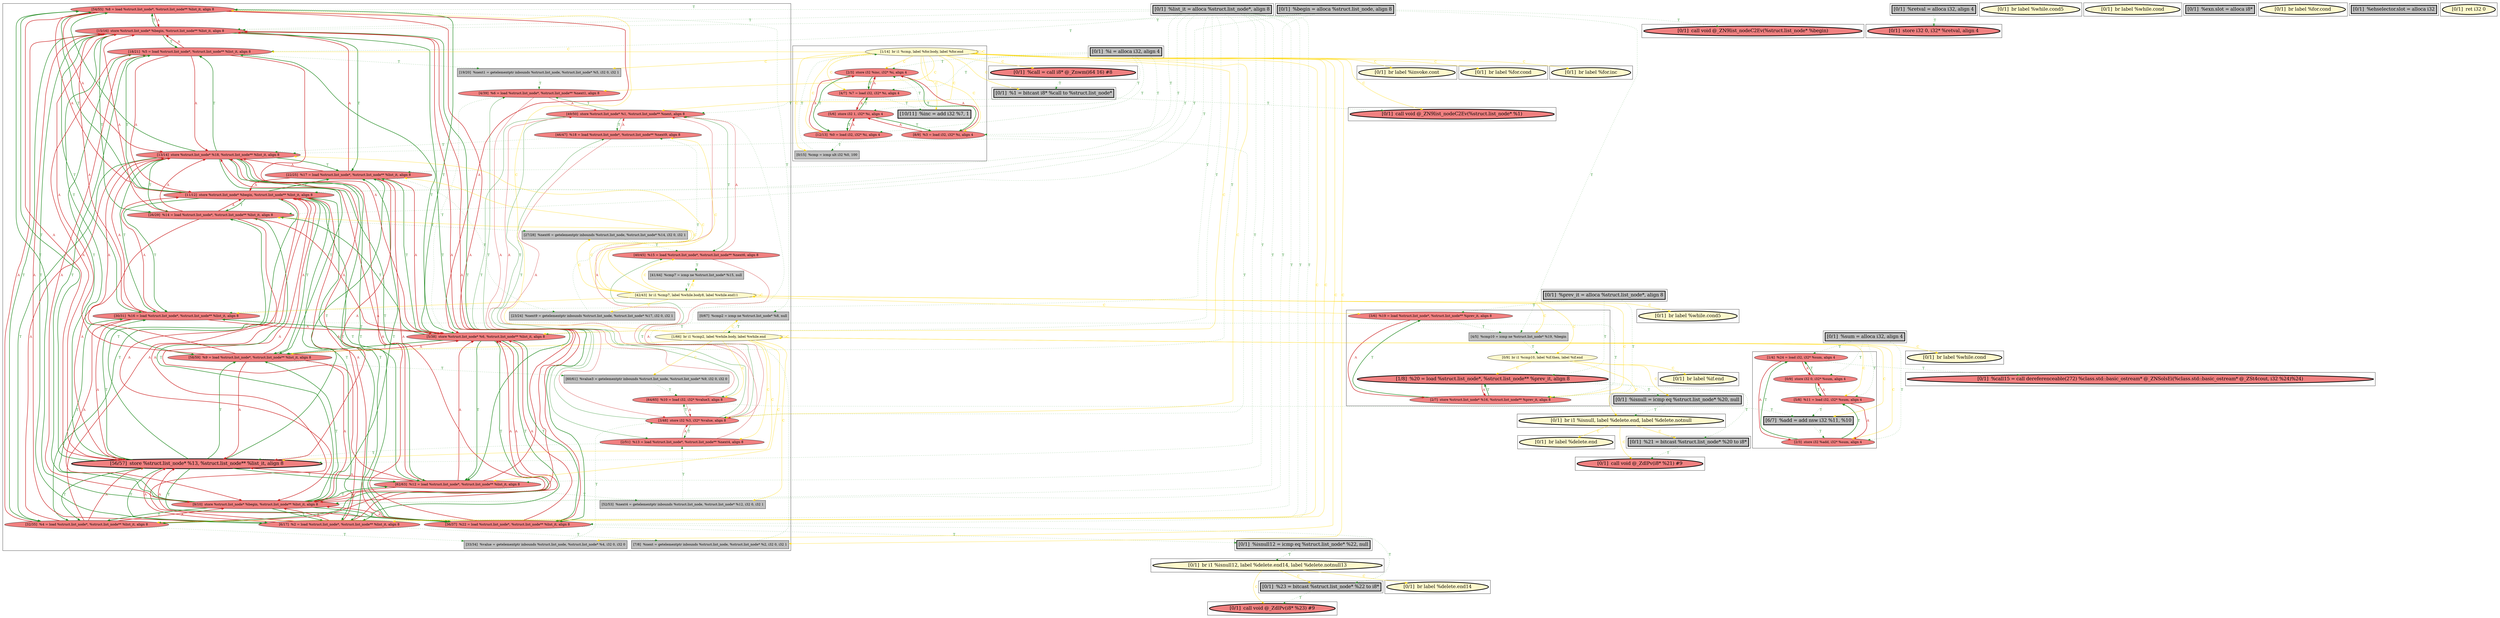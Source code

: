 
digraph G {



node372->node375 [style=solid,color=firebrick3,label="A",penwidth=2.0,fontcolor=firebrick3 ]
node375->node372 [style=solid,color=forestgreen,label="T",penwidth=2.0,fontcolor=forestgreen ]
node375->node370 [style=solid,color=forestgreen,label="T",penwidth=2.0,fontcolor=forestgreen ]
node370->node375 [style=solid,color=firebrick3,label="A",penwidth=2.0,fontcolor=firebrick3 ]
node353->node356 [style=solid,color=forestgreen,label="T",penwidth=2.0,fontcolor=forestgreen ]
node353->node362 [style=solid,color=forestgreen,label="T",penwidth=2.0,fontcolor=forestgreen ]
node362->node353 [style=solid,color=firebrick3,label="A",penwidth=2.0,fontcolor=firebrick3 ]
node366->node357 [style=solid,color=firebrick3,label="A",penwidth=2.0,fontcolor=firebrick3 ]
node381->node379 [style=solid,color=firebrick3,label="A",penwidth=2.0,fontcolor=firebrick3 ]
node358->node356 [style=solid,color=forestgreen,label="T",penwidth=2.0,fontcolor=forestgreen ]
node354->node356 [style=solid,color=forestgreen,label="T",penwidth=2.0,fontcolor=forestgreen ]
node374->node368 [style=solid,color=firebrick3,label="A",penwidth=1.0,fontcolor=firebrick3 ]
node373->node370 [style=solid,color=forestgreen,label="T",penwidth=2.0,fontcolor=forestgreen ]
node374->node367 [style=solid,color=firebrick3,label="A",penwidth=1.0,fontcolor=firebrick3 ]
node368->node360 [style=solid,color=forestgreen,label="T",penwidth=1.0,fontcolor=forestgreen ]
node328->node353 [style=dotted,color=forestgreen,label="T",penwidth=1.0,fontcolor=forestgreen ]
node367->node369 [style=solid,color=forestgreen,label="T",penwidth=1.0,fontcolor=forestgreen ]
node372->node354 [style=solid,color=firebrick3,label="A",penwidth=2.0,fontcolor=firebrick3 ]
node347->node358 [style=solid,color=firebrick3,label="A",penwidth=2.0,fontcolor=firebrick3 ]
node321->node325 [color=gold,label="C",fontcolor=gold ]
node368->node350 [style=solid,color=forestgreen,label="T",penwidth=1.0,fontcolor=forestgreen ]
node349->node375 [style=solid,color=firebrick3,label="A",penwidth=2.0,fontcolor=firebrick3 ]
node383->node382 [style=solid,color=firebrick3,label="A",penwidth=2.0,fontcolor=firebrick3 ]
node382->node383 [style=solid,color=forestgreen,label="T",penwidth=2.0,fontcolor=forestgreen ]
node354->node351 [style=solid,color=forestgreen,label="T",penwidth=2.0,fontcolor=forestgreen ]
node352->node357 [style=solid,color=firebrick3,label="A",penwidth=2.0,fontcolor=firebrick3 ]
node350->node368 [style=solid,color=firebrick3,label="A",penwidth=1.0,fontcolor=firebrick3 ]
node358->node351 [style=solid,color=forestgreen,label="T",penwidth=2.0,fontcolor=forestgreen ]
node351->node358 [style=solid,color=firebrick3,label="A",penwidth=2.0,fontcolor=firebrick3 ]
node358->node352 [style=solid,color=forestgreen,label="T",penwidth=2.0,fontcolor=forestgreen ]
node352->node358 [style=solid,color=firebrick3,label="A",penwidth=2.0,fontcolor=firebrick3 ]
node358->node362 [style=solid,color=forestgreen,label="T",penwidth=2.0,fontcolor=forestgreen ]
node368->node374 [style=solid,color=forestgreen,label="T",penwidth=1.0,fontcolor=forestgreen ]
node362->node358 [style=solid,color=firebrick3,label="A",penwidth=2.0,fontcolor=firebrick3 ]
node349->node354 [style=solid,color=firebrick3,label="A",penwidth=2.0,fontcolor=firebrick3 ]
node354->node366 [style=solid,color=forestgreen,label="T",penwidth=2.0,fontcolor=forestgreen ]
node321->node370 [color=gold,label="C",fontcolor=gold ]
node354->node362 [style=solid,color=forestgreen,label="T",penwidth=2.0,fontcolor=forestgreen ]
node362->node354 [style=solid,color=firebrick3,label="A",penwidth=2.0,fontcolor=firebrick3 ]
node390->node391 [style=dotted,color=forestgreen,label="T",penwidth=1.0,fontcolor=forestgreen ]
node362->node357 [style=solid,color=firebrick3,label="A",penwidth=2.0,fontcolor=firebrick3 ]
node313->node322 [style=dotted,color=forestgreen,label="T",penwidth=1.0,fontcolor=forestgreen ]
node321->node326 [color=gold,label="C",fontcolor=gold ]
node354->node352 [style=solid,color=forestgreen,label="T",penwidth=2.0,fontcolor=forestgreen ]
node391->node389 [style=dotted,color=forestgreen,label="T",penwidth=1.0,fontcolor=forestgreen ]
node369->node367 [style=solid,color=firebrick3,label="A",penwidth=1.0,fontcolor=firebrick3 ]
node353->node370 [style=solid,color=forestgreen,label="T",penwidth=2.0,fontcolor=forestgreen ]
node370->node353 [style=solid,color=firebrick3,label="A",penwidth=2.0,fontcolor=firebrick3 ]
node367->node374 [style=solid,color=forestgreen,label="T",penwidth=1.0,fontcolor=forestgreen ]
node337->node375 [style=dotted,color=forestgreen,label="T",penwidth=1.0,fontcolor=forestgreen ]
node347->node354 [style=solid,color=firebrick3,label="A",penwidth=2.0,fontcolor=firebrick3 ]
node315->node378 [style=dotted,color=forestgreen,label="T",penwidth=1.0,fontcolor=forestgreen ]
node356->node358 [style=solid,color=firebrick3,label="A",penwidth=2.0,fontcolor=firebrick3 ]
node369->node380 [style=dotted,color=forestgreen,label="T",penwidth=1.0,fontcolor=forestgreen ]
node354->node349 [style=solid,color=forestgreen,label="T",penwidth=2.0,fontcolor=forestgreen ]
node340->node342 [style=dotted,color=forestgreen,label="T",penwidth=1.0,fontcolor=forestgreen ]
node381->node388 [style=dotted,color=forestgreen,label="T",penwidth=1.0,fontcolor=forestgreen ]
node345->node372 [color=gold,label="C",fontcolor=gold ]
node328->node347 [style=dotted,color=forestgreen,label="T",penwidth=1.0,fontcolor=forestgreen ]
node353->node349 [style=solid,color=forestgreen,label="T",penwidth=2.0,fontcolor=forestgreen ]
node316->node394 [style=dotted,color=forestgreen,label="T",penwidth=1.0,fontcolor=forestgreen ]
node321->node364 [color=gold,label="C",fontcolor=gold ]
node351->node353 [style=solid,color=firebrick3,label="A",penwidth=2.0,fontcolor=firebrick3 ]
node360->node367 [style=solid,color=firebrick3,label="A",penwidth=1.0,fontcolor=firebrick3 ]
node353->node351 [style=solid,color=forestgreen,label="T",penwidth=2.0,fontcolor=forestgreen ]
node370->node364 [style=dotted,color=forestgreen,label="T",penwidth=1.0,fontcolor=forestgreen ]
node322->node327 [style=solid,color=firebrick3,label="A",penwidth=2.0,fontcolor=firebrick3 ]
node357->node362 [style=solid,color=forestgreen,label="T",penwidth=2.0,fontcolor=forestgreen ]
node393->node392 [style=solid,color=forestgreen,label="T",penwidth=2.0,fontcolor=forestgreen ]
node356->node354 [style=solid,color=firebrick3,label="A",penwidth=2.0,fontcolor=firebrick3 ]
node329->node340 [style=dotted,color=forestgreen,label="T",penwidth=1.0,fontcolor=forestgreen ]
node323->node325 [style=dotted,color=forestgreen,label="T",penwidth=1.0,fontcolor=forestgreen ]
node367->node360 [style=solid,color=forestgreen,label="T",penwidth=1.0,fontcolor=forestgreen ]
node357->node351 [style=solid,color=forestgreen,label="T",penwidth=2.0,fontcolor=forestgreen ]
node379->node381 [style=solid,color=forestgreen,label="T",penwidth=2.0,fontcolor=forestgreen ]
node358->node366 [style=solid,color=forestgreen,label="T",penwidth=2.0,fontcolor=forestgreen ]
node322->node323 [style=dotted,color=forestgreen,label="T",penwidth=1.0,fontcolor=forestgreen ]
node351->node365 [style=dotted,color=forestgreen,label="T",penwidth=1.0,fontcolor=forestgreen ]
node348->node350 [style=dotted,color=forestgreen,label="T",penwidth=1.0,fontcolor=forestgreen ]
node328->node358 [style=dotted,color=forestgreen,label="T",penwidth=1.0,fontcolor=forestgreen ]
node328->node357 [style=dotted,color=forestgreen,label="T",penwidth=1.0,fontcolor=forestgreen ]
node352->node375 [style=solid,color=firebrick3,label="A",penwidth=2.0,fontcolor=firebrick3 ]
node360->node368 [style=solid,color=firebrick3,label="A",penwidth=1.0,fontcolor=firebrick3 ]
node349->node353 [style=solid,color=firebrick3,label="A",penwidth=2.0,fontcolor=firebrick3 ]
node375->node352 [style=solid,color=forestgreen,label="T",penwidth=2.0,fontcolor=forestgreen ]
node363->node367 [style=solid,color=firebrick3,label="A",penwidth=1.0,fontcolor=firebrick3 ]
node351->node357 [style=solid,color=firebrick3,label="A",penwidth=2.0,fontcolor=firebrick3 ]
node367->node363 [style=solid,color=forestgreen,label="T",penwidth=1.0,fontcolor=forestgreen ]
node340->node368 [style=dotted,color=forestgreen,label="T",penwidth=1.0,fontcolor=forestgreen ]
node362->node315 [style=dotted,color=forestgreen,label="T",penwidth=1.0,fontcolor=forestgreen ]
node383->node380 [style=dotted,color=forestgreen,label="T",penwidth=1.0,fontcolor=forestgreen ]
node324->node367 [style=dotted,color=forestgreen,label="T",penwidth=1.0,fontcolor=forestgreen ]
node372->node373 [style=solid,color=firebrick3,label="A",penwidth=2.0,fontcolor=firebrick3 ]
node372->node358 [style=solid,color=firebrick3,label="A",penwidth=2.0,fontcolor=firebrick3 ]
node358->node372 [style=solid,color=forestgreen,label="T",penwidth=2.0,fontcolor=forestgreen ]
node371->node369 [style=dotted,color=forestgreen,label="T",penwidth=1.0,fontcolor=forestgreen ]
node382->node381 [style=solid,color=forestgreen,label="T",penwidth=2.0,fontcolor=forestgreen ]
node378->node384 [color=gold,label="C",fontcolor=gold ]
node381->node382 [style=solid,color=firebrick3,label="A",penwidth=2.0,fontcolor=firebrick3 ]
node327->node326 [style=solid,color=forestgreen,label="T",penwidth=2.0,fontcolor=forestgreen ]
node375->node347 [style=solid,color=forestgreen,label="T",penwidth=2.0,fontcolor=forestgreen ]
node362->node384 [style=dotted,color=forestgreen,label="T",penwidth=1.0,fontcolor=forestgreen ]
node326->node325 [style=solid,color=firebrick3,label="A",penwidth=2.0,fontcolor=firebrick3 ]
node389->node311 [color=gold,label="C",fontcolor=gold ]
node347->node373 [style=solid,color=firebrick3,label="A",penwidth=2.0,fontcolor=firebrick3 ]
node345->node350 [color=gold,label="C",fontcolor=gold ]
node321->node368 [color=gold,label="C",fontcolor=gold ]
node346->node357 [style=solid,color=firebrick3,label="A",penwidth=2.0,fontcolor=firebrick3 ]
node321->node324 [color=gold,label="C",fontcolor=gold ]
node392->node393 [style=solid,color=firebrick3,label="A",penwidth=2.0,fontcolor=firebrick3 ]
node347->node371 [style=dotted,color=forestgreen,label="T",penwidth=1.0,fontcolor=forestgreen ]
node358->node346 [style=solid,color=forestgreen,label="T",penwidth=2.0,fontcolor=forestgreen ]
node380->node382 [style=dotted,color=forestgreen,label="T",penwidth=1.0,fontcolor=forestgreen ]
node350->node357 [style=dotted,color=forestgreen,label="T",penwidth=1.0,fontcolor=forestgreen ]
node373->node349 [style=solid,color=forestgreen,label="T",penwidth=2.0,fontcolor=forestgreen ]
node378->node385 [color=gold,label="C",fontcolor=gold ]
node373->node352 [style=solid,color=forestgreen,label="T",penwidth=2.0,fontcolor=forestgreen ]
node376->node391 [color=gold,label="C",fontcolor=gold ]
node366->node354 [style=solid,color=firebrick3,label="A",penwidth=2.0,fontcolor=firebrick3 ]
node366->node373 [style=solid,color=firebrick3,label="A",penwidth=2.0,fontcolor=firebrick3 ]
node354->node370 [style=solid,color=forestgreen,label="T",penwidth=2.0,fontcolor=forestgreen ]
node370->node358 [style=solid,color=firebrick3,label="A",penwidth=2.0,fontcolor=firebrick3 ]
node354->node347 [style=solid,color=forestgreen,label="T",penwidth=2.0,fontcolor=forestgreen ]
node328->node362 [style=dotted,color=forestgreen,label="T",penwidth=1.0,fontcolor=forestgreen ]
node349->node373 [style=solid,color=firebrick3,label="A",penwidth=2.0,fontcolor=firebrick3 ]
node376->node387 [color=gold,label="C",fontcolor=gold ]
node378->node335 [color=gold,label="C",fontcolor=gold ]
node366->node375 [style=solid,color=firebrick3,label="A",penwidth=2.0,fontcolor=firebrick3 ]
node377->node374 [style=dotted,color=forestgreen,label="T",penwidth=1.0,fontcolor=forestgreen ]
node353->node346 [style=solid,color=forestgreen,label="T",penwidth=2.0,fontcolor=forestgreen ]
node363->node368 [style=solid,color=firebrick3,label="A",penwidth=1.0,fontcolor=firebrick3 ]
node392->node316 [style=dotted,color=forestgreen,label="T",penwidth=1.0,fontcolor=forestgreen ]
node368->node363 [style=solid,color=forestgreen,label="T",penwidth=1.0,fontcolor=forestgreen ]
node346->node373 [style=solid,color=firebrick3,label="A",penwidth=2.0,fontcolor=firebrick3 ]
node321->node321 [color=gold,label="C",fontcolor=gold ]
node346->node375 [style=solid,color=firebrick3,label="A",penwidth=2.0,fontcolor=firebrick3 ]
node345->node333 [color=gold,label="C",fontcolor=gold ]
node354->node372 [style=solid,color=forestgreen,label="T",penwidth=2.0,fontcolor=forestgreen ]
node389->node394 [color=gold,label="C",fontcolor=gold ]
node321->node323 [color=gold,label="C",fontcolor=gold ]
node376->node349 [color=gold,label="C",fontcolor=gold ]
node356->node373 [style=solid,color=firebrick3,label="A",penwidth=2.0,fontcolor=firebrick3 ]
node328->node370 [style=dotted,color=forestgreen,label="T",penwidth=1.0,fontcolor=forestgreen ]
node357->node366 [style=solid,color=forestgreen,label="T",penwidth=2.0,fontcolor=forestgreen ]
node325->node324 [style=solid,color=forestgreen,label="T",penwidth=2.0,fontcolor=forestgreen ]
node357->node372 [style=solid,color=forestgreen,label="T",penwidth=2.0,fontcolor=forestgreen ]
node376->node376 [color=gold,label="C",fontcolor=gold ]
node345->node382 [color=gold,label="C",fontcolor=gold ]
node394->node396 [color=gold,label="C",fontcolor=gold ]
node325->node326 [style=solid,color=forestgreen,label="T",penwidth=2.0,fontcolor=forestgreen ]
node346->node355 [style=dotted,color=forestgreen,label="T",penwidth=1.0,fontcolor=forestgreen ]
node345->node371 [color=gold,label="C",fontcolor=gold ]
node312->node392 [style=dotted,color=forestgreen,label="T",penwidth=1.0,fontcolor=forestgreen ]
node374->node354 [style=dotted,color=forestgreen,label="T",penwidth=1.0,fontcolor=forestgreen ]
node345->node380 [color=gold,label="C",fontcolor=gold ]
node352->node354 [style=solid,color=firebrick3,label="A",penwidth=2.0,fontcolor=firebrick3 ]
node357->node347 [style=solid,color=forestgreen,label="T",penwidth=2.0,fontcolor=forestgreen ]
node375->node366 [style=solid,color=forestgreen,label="T",penwidth=2.0,fontcolor=forestgreen ]
node383->node379 [style=solid,color=firebrick3,label="A",penwidth=2.0,fontcolor=firebrick3 ]
node356->node361 [style=dotted,color=forestgreen,label="T",penwidth=1.0,fontcolor=forestgreen ]
node357->node352 [style=solid,color=forestgreen,label="T",penwidth=2.0,fontcolor=forestgreen ]
node345->node366 [color=gold,label="C",fontcolor=gold ]
node326->node327 [style=solid,color=firebrick3,label="A",penwidth=2.0,fontcolor=firebrick3 ]
node354->node346 [style=solid,color=forestgreen,label="T",penwidth=2.0,fontcolor=forestgreen ]
node321->node373 [color=gold,label="C",fontcolor=gold ]
node394->node319 [color=gold,label="C",fontcolor=gold ]
node366->node353 [style=solid,color=firebrick3,label="A",penwidth=2.0,fontcolor=firebrick3 ]
node384->node385 [style=dotted,color=forestgreen,label="T",penwidth=1.0,fontcolor=forestgreen ]
node337->node391 [style=dotted,color=forestgreen,label="T",penwidth=1.0,fontcolor=forestgreen ]
node321->node329 [color=gold,label="C",fontcolor=gold ]
node353->node366 [style=solid,color=forestgreen,label="T",penwidth=2.0,fontcolor=forestgreen ]
node347->node375 [style=solid,color=firebrick3,label="A",penwidth=2.0,fontcolor=firebrick3 ]
node376->node351 [color=gold,label="C",fontcolor=gold ]
node376->node393 [color=gold,label="C",fontcolor=gold ]
node347->node357 [style=solid,color=firebrick3,label="A",penwidth=2.0,fontcolor=firebrick3 ]
node345->node383 [color=gold,label="C",fontcolor=gold ]
node352->node373 [style=solid,color=firebrick3,label="A",penwidth=2.0,fontcolor=firebrick3 ]
node345->node357 [color=gold,label="C",fontcolor=gold ]
node346->node353 [style=solid,color=firebrick3,label="A",penwidth=2.0,fontcolor=firebrick3 ]
node321->node320 [color=gold,label="C",fontcolor=gold ]
node358->node347 [style=solid,color=forestgreen,label="T",penwidth=2.0,fontcolor=forestgreen ]
node328->node375 [style=dotted,color=forestgreen,label="T",penwidth=1.0,fontcolor=forestgreen ]
node321->node355 [color=gold,label="C",fontcolor=gold ]
node346->node354 [style=solid,color=firebrick3,label="A",penwidth=2.0,fontcolor=firebrick3 ]
node357->node346 [style=solid,color=forestgreen,label="T",penwidth=2.0,fontcolor=forestgreen ]
node356->node375 [style=solid,color=firebrick3,label="A",penwidth=2.0,fontcolor=firebrick3 ]
node321->node341 [color=gold,label="C",fontcolor=gold ]
node321->node356 [color=gold,label="C",fontcolor=gold ]
node328->node372 [style=dotted,color=forestgreen,label="T",penwidth=1.0,fontcolor=forestgreen ]
node364->node367 [style=dotted,color=forestgreen,label="T",penwidth=1.0,fontcolor=forestgreen ]
node327->node324 [style=solid,color=forestgreen,label="T",penwidth=2.0,fontcolor=forestgreen ]
node373->node347 [style=solid,color=forestgreen,label="T",penwidth=2.0,fontcolor=forestgreen ]
node324->node327 [style=solid,color=firebrick3,label="A",penwidth=2.0,fontcolor=firebrick3 ]
node389->node316 [color=gold,label="C",fontcolor=gold ]
node321->node340 [color=gold,label="C",fontcolor=gold ]
node376->node377 [color=gold,label="C",fontcolor=gold ]
node373->node366 [style=solid,color=forestgreen,label="T",penwidth=2.0,fontcolor=forestgreen ]
node320->node321 [style=dotted,color=forestgreen,label="T",penwidth=1.0,fontcolor=forestgreen ]
node321->node360 [color=gold,label="C",fontcolor=gold ]
node328->node351 [style=dotted,color=forestgreen,label="T",penwidth=1.0,fontcolor=forestgreen ]
node350->node367 [style=solid,color=firebrick3,label="A",penwidth=1.0,fontcolor=firebrick3 ]
node376->node359 [color=gold,label="C",fontcolor=gold ]
node353->node347 [style=solid,color=forestgreen,label="T",penwidth=2.0,fontcolor=forestgreen ]
node345->node348 [color=gold,label="C",fontcolor=gold ]
node376->node365 [color=gold,label="C",fontcolor=gold ]
node393->node390 [style=solid,color=forestgreen,label="T",penwidth=2.0,fontcolor=forestgreen ]
node379->node383 [style=solid,color=forestgreen,label="T",penwidth=2.0,fontcolor=forestgreen ]
node321->node346 [color=gold,label="C",fontcolor=gold ]
node366->node358 [style=solid,color=firebrick3,label="A",penwidth=2.0,fontcolor=firebrick3 ]
node321->node367 [color=gold,label="C",fontcolor=gold ]
node328->node373 [style=dotted,color=forestgreen,label="T",penwidth=1.0,fontcolor=forestgreen ]
node330->node381 [style=dotted,color=forestgreen,label="T",penwidth=1.0,fontcolor=forestgreen ]
node321->node331 [color=gold,label="C",fontcolor=gold ]
node321->node342 [color=gold,label="C",fontcolor=gold ]
node345->node369 [color=gold,label="C",fontcolor=gold ]
node368->node369 [style=solid,color=forestgreen,label="T",penwidth=1.0,fontcolor=forestgreen ]
node330->node379 [style=dotted,color=forestgreen,label="T",penwidth=1.0,fontcolor=forestgreen ]
node356->node357 [style=solid,color=firebrick3,label="A",penwidth=2.0,fontcolor=firebrick3 ]
node376->node389 [color=gold,label="C",fontcolor=gold ]
node345->node345 [color=gold,label="C",fontcolor=gold ]
node313->node326 [style=dotted,color=forestgreen,label="T",penwidth=1.0,fontcolor=forestgreen ]
node313->node327 [style=dotted,color=forestgreen,label="T",penwidth=1.0,fontcolor=forestgreen ]
node390->node393 [style=solid,color=firebrick3,label="A",penwidth=2.0,fontcolor=firebrick3 ]
node321->node343 [color=gold,label="C",fontcolor=gold ]
node337->node338 [style=dotted,color=forestgreen,label="T",penwidth=1.0,fontcolor=forestgreen ]
node375->node362 [style=solid,color=forestgreen,label="T",penwidth=2.0,fontcolor=forestgreen ]
node330->node382 [style=dotted,color=forestgreen,label="T",penwidth=1.0,fontcolor=forestgreen ]
node321->node322 [color=gold,label="C",fontcolor=gold ]
node324->node325 [style=solid,color=firebrick3,label="A",penwidth=2.0,fontcolor=firebrick3 ]
node362->node375 [style=solid,color=firebrick3,label="A",penwidth=2.0,fontcolor=firebrick3 ]
node375->node349 [style=solid,color=forestgreen,label="T",penwidth=2.0,fontcolor=forestgreen ]
node373->node346 [style=solid,color=forestgreen,label="T",penwidth=2.0,fontcolor=forestgreen ]
node361->node368 [style=dotted,color=forestgreen,label="T",penwidth=1.0,fontcolor=forestgreen ]
node375->node351 [style=solid,color=forestgreen,label="T",penwidth=2.0,fontcolor=forestgreen ]
node328->node349 [style=dotted,color=forestgreen,label="T",penwidth=1.0,fontcolor=forestgreen ]
node351->node375 [style=solid,color=firebrick3,label="A",penwidth=2.0,fontcolor=firebrick3 ]
node373->node351 [style=solid,color=forestgreen,label="T",penwidth=2.0,fontcolor=forestgreen ]
node326->node320 [style=dotted,color=forestgreen,label="T",penwidth=1.0,fontcolor=forestgreen ]
node351->node373 [style=solid,color=firebrick3,label="A",penwidth=2.0,fontcolor=firebrick3 ]
node375->node356 [style=solid,color=forestgreen,label="T",penwidth=2.0,fontcolor=forestgreen ]
node357->node356 [style=solid,color=forestgreen,label="T",penwidth=2.0,fontcolor=forestgreen ]
node345->node347 [color=gold,label="C",fontcolor=gold ]
node312->node393 [style=dotted,color=forestgreen,label="T",penwidth=1.0,fontcolor=forestgreen ]
node353->node372 [style=solid,color=forestgreen,label="T",penwidth=2.0,fontcolor=forestgreen ]
node375->node346 [style=solid,color=forestgreen,label="T",penwidth=2.0,fontcolor=forestgreen ]
node367->node350 [style=solid,color=forestgreen,label="T",penwidth=1.0,fontcolor=forestgreen ]
node328->node354 [style=dotted,color=forestgreen,label="T",penwidth=1.0,fontcolor=forestgreen ]
node358->node349 [style=solid,color=forestgreen,label="T",penwidth=2.0,fontcolor=forestgreen ]
node369->node368 [style=solid,color=firebrick3,label="A",penwidth=1.0,fontcolor=firebrick3 ]
node376->node354 [color=gold,label="C",fontcolor=gold ]
node372->node357 [style=solid,color=firebrick3,label="A",penwidth=2.0,fontcolor=firebrick3 ]
node357->node349 [style=solid,color=forestgreen,label="T",penwidth=2.0,fontcolor=forestgreen ]
node349->node357 [style=solid,color=firebrick3,label="A",penwidth=2.0,fontcolor=firebrick3 ]
node370->node373 [style=solid,color=firebrick3,label="A",penwidth=2.0,fontcolor=firebrick3 ]
node327->node322 [style=solid,color=forestgreen,label="T",penwidth=2.0,fontcolor=forestgreen ]
node355->node360 [style=dotted,color=forestgreen,label="T",penwidth=1.0,fontcolor=forestgreen ]
node365->node363 [style=dotted,color=forestgreen,label="T",penwidth=1.0,fontcolor=forestgreen ]
node370->node357 [style=solid,color=firebrick3,label="A",penwidth=2.0,fontcolor=firebrick3 ]
node376->node374 [color=gold,label="C",fontcolor=gold ]
node357->node370 [style=solid,color=forestgreen,label="T",penwidth=2.0,fontcolor=forestgreen ]
node318->node334 [style=dotted,color=forestgreen,label="T",penwidth=1.0,fontcolor=forestgreen ]
node328->node366 [style=dotted,color=forestgreen,label="T",penwidth=1.0,fontcolor=forestgreen ]
node347->node353 [style=solid,color=firebrick3,label="A",penwidth=2.0,fontcolor=firebrick3 ]
node330->node383 [style=dotted,color=forestgreen,label="T",penwidth=1.0,fontcolor=forestgreen ]
node325->node322 [style=solid,color=forestgreen,label="T",penwidth=2.0,fontcolor=forestgreen ]
node372->node344 [style=dotted,color=forestgreen,label="T",penwidth=1.0,fontcolor=forestgreen ]
node312->node390 [style=dotted,color=forestgreen,label="T",penwidth=1.0,fontcolor=forestgreen ]
node359->node376 [style=dotted,color=forestgreen,label="T",penwidth=1.0,fontcolor=forestgreen ]
node349->node358 [style=solid,color=firebrick3,label="A",penwidth=2.0,fontcolor=firebrick3 ]
node346->node358 [style=solid,color=firebrick3,label="A",penwidth=2.0,fontcolor=firebrick3 ]
node313->node324 [style=dotted,color=forestgreen,label="T",penwidth=1.0,fontcolor=forestgreen ]
node313->node325 [style=dotted,color=forestgreen,label="T",penwidth=1.0,fontcolor=forestgreen ]
node360->node373 [style=dotted,color=forestgreen,label="T",penwidth=1.0,fontcolor=forestgreen ]
node328->node356 [style=dotted,color=forestgreen,label="T",penwidth=1.0,fontcolor=forestgreen ]
node376->node363 [color=gold,label="C",fontcolor=gold ]
node373->node372 [style=solid,color=forestgreen,label="T",penwidth=2.0,fontcolor=forestgreen ]
node345->node344 [color=gold,label="C",fontcolor=gold ]
node349->node393 [style=dotted,color=forestgreen,label="T",penwidth=1.0,fontcolor=forestgreen ]
node352->node377 [style=dotted,color=forestgreen,label="T",penwidth=1.0,fontcolor=forestgreen ]
node344->node345 [style=dotted,color=forestgreen,label="T",penwidth=1.0,fontcolor=forestgreen ]
node328->node352 [style=dotted,color=forestgreen,label="T",penwidth=1.0,fontcolor=forestgreen ]
node352->node353 [style=solid,color=firebrick3,label="A",penwidth=2.0,fontcolor=firebrick3 ]
node319->node339 [style=dotted,color=forestgreen,label="T",penwidth=1.0,fontcolor=forestgreen ]
node392->node319 [style=dotted,color=forestgreen,label="T",penwidth=1.0,fontcolor=forestgreen ]
node358->node370 [style=solid,color=forestgreen,label="T",penwidth=2.0,fontcolor=forestgreen ]
node353->node352 [style=solid,color=forestgreen,label="T",penwidth=2.0,fontcolor=forestgreen ]
node373->node362 [style=solid,color=forestgreen,label="T",penwidth=2.0,fontcolor=forestgreen ]
node370->node354 [style=solid,color=firebrick3,label="A",penwidth=2.0,fontcolor=firebrick3 ]
node389->node392 [color=gold,label="C",fontcolor=gold ]
node376->node390 [color=gold,label="C",fontcolor=gold ]
node362->node373 [style=solid,color=firebrick3,label="A",penwidth=2.0,fontcolor=firebrick3 ]
node351->node354 [style=solid,color=firebrick3,label="A",penwidth=2.0,fontcolor=firebrick3 ]
node394->node339 [color=gold,label="C",fontcolor=gold ]
node373->node356 [style=solid,color=forestgreen,label="T",penwidth=2.0,fontcolor=forestgreen ]
node322->node325 [style=solid,color=firebrick3,label="A",penwidth=2.0,fontcolor=firebrick3 ]
node366->node348 [style=dotted,color=forestgreen,label="T",penwidth=1.0,fontcolor=forestgreen ]
node376->node352 [color=gold,label="C",fontcolor=gold ]
node337->node353 [style=dotted,color=forestgreen,label="T",penwidth=1.0,fontcolor=forestgreen ]
node372->node353 [style=solid,color=firebrick3,label="A",penwidth=2.0,fontcolor=firebrick3 ]
node356->node353 [style=solid,color=firebrick3,label="A",penwidth=2.0,fontcolor=firebrick3 ]
node321->node361 [color=gold,label="C",fontcolor=gold ]
node328->node346 [style=dotted,color=forestgreen,label="T",penwidth=1.0,fontcolor=forestgreen ]
node363->node359 [style=dotted,color=forestgreen,label="T",penwidth=1.0,fontcolor=forestgreen ]
node337->node358 [style=dotted,color=forestgreen,label="T",penwidth=1.0,fontcolor=forestgreen ]


subgraph cluster37 {


node396 [penwidth=3.0,fontsize=20,fillcolor=lemonchiffon,label="[0/1]  br label %delete.end",shape=ellipse,style=filled ]



}

subgraph cluster36 {


node395 [penwidth=3.0,fontsize=20,fillcolor=lemonchiffon,label="[0/1]  br label %while.cond5",shape=ellipse,style=filled ]



}

subgraph cluster15 {


node333 [penwidth=3.0,fontsize=20,fillcolor=lemonchiffon,label="[0/1]  br label %while.cond",shape=ellipse,style=filled ]



}

subgraph cluster35 {


node394 [penwidth=3.0,fontsize=20,fillcolor=lemonchiffon,label="[0/1]  br i1 %isnull, label %delete.end, label %delete.notnull",shape=ellipse,style=filled ]



}

subgraph cluster11 {


node329 [penwidth=3.0,fontsize=20,fillcolor=lightcoral,label="[0/1]  %call = call i8* @_Znwm(i64 16) #8",shape=ellipse,style=filled ]



}

subgraph cluster19 {


node337 [penwidth=3.0,fontsize=20,fillcolor=grey,label="[0/1]  %begin = alloca %struct.list_node, align 8",shape=rectangle,style=filled ]



}

subgraph cluster9 {


node327 [fillcolor=lightcoral,label="[5/6]  store i32 1, i32* %i, align 4",shape=ellipse,style=filled ]
node326 [fillcolor=lightcoral,label="[12/13]  %0 = load i32, i32* %i, align 4",shape=ellipse,style=filled ]
node321 [fillcolor=lemonchiffon,label="[1/14]  br i1 %cmp, label %for.body, label %for.end",shape=ellipse,style=filled ]
node325 [fillcolor=lightcoral,label="[2/3]  store i32 %inc, i32* %i, align 4",shape=ellipse,style=filled ]
node320 [fillcolor=grey,label="[0/15]  %cmp = icmp ult i32 %0, 100",shape=rectangle,style=filled ]
node323 [penwidth=3.0,fontsize=20,fillcolor=grey,label="[10/11]  %inc = add i32 %7, 1",shape=rectangle,style=filled ]
node322 [fillcolor=lightcoral,label="[4/7]  %7 = load i32, i32* %i, align 4",shape=ellipse,style=filled ]
node324 [fillcolor=lightcoral,label="[8/9]  %3 = load i32, i32* %i, align 4",shape=ellipse,style=filled ]



}

subgraph cluster8 {


node319 [penwidth=3.0,fontsize=20,fillcolor=grey,label="[0/1]  %21 = bitcast %struct.list_node* %20 to i8*",shape=rectangle,style=filled ]



}

subgraph cluster10 {


node328 [penwidth=3.0,fontsize=20,fillcolor=grey,label="[0/1]  %list_it = alloca %struct.list_node*, align 8",shape=rectangle,style=filled ]



}

subgraph cluster23 {


node341 [penwidth=3.0,fontsize=20,fillcolor=lemonchiffon,label="[0/1]  br label %invoke.cont",shape=ellipse,style=filled ]



}

subgraph cluster7 {


node318 [penwidth=3.0,fontsize=20,fillcolor=grey,label="[0/1]  %retval = alloca i32, align 4",shape=rectangle,style=filled ]



}

subgraph cluster14 {


node332 [penwidth=3.0,fontsize=20,fillcolor=lemonchiffon,label="[0/1]  br label %while.cond",shape=ellipse,style=filled ]



}

subgraph cluster6 {


node317 [penwidth=3.0,fontsize=20,fillcolor=grey,label="[0/1]  %exn.slot = alloca i8*",shape=rectangle,style=filled ]



}

subgraph cluster30 {


node385 [penwidth=3.0,fontsize=20,fillcolor=lightcoral,label="[0/1]  call void @_ZdlPv(i8* %23) #9",shape=ellipse,style=filled ]



}

subgraph cluster31 {


node386 [penwidth=3.0,fontsize=20,fillcolor=lemonchiffon,label="[0/1]  br label %for.cond",shape=ellipse,style=filled ]



}

subgraph cluster0 {


node311 [penwidth=3.0,fontsize=20,fillcolor=lemonchiffon,label="[0/1]  br label %if.end",shape=ellipse,style=filled ]



}

subgraph cluster13 {


node331 [penwidth=3.0,fontsize=20,fillcolor=lemonchiffon,label="[0/1]  br label %for.cond",shape=ellipse,style=filled ]



}

subgraph cluster5 {


node316 [penwidth=3.0,fontsize=20,fillcolor=grey,label="[0/1]  %isnull = icmp eq %struct.list_node* %20, null",shape=rectangle,style=filled ]



}

subgraph cluster1 {


node312 [penwidth=3.0,fontsize=20,fillcolor=grey,label="[0/1]  %prev_it = alloca %struct.list_node*, align 8",shape=rectangle,style=filled ]



}

subgraph cluster32 {


node387 [penwidth=3.0,fontsize=20,fillcolor=lemonchiffon,label="[0/1]  br label %while.cond5",shape=ellipse,style=filled ]



}

subgraph cluster3 {


node314 [penwidth=3.0,fontsize=20,fillcolor=grey,label="[0/1]  %ehselector.slot = alloca i32",shape=rectangle,style=filled ]



}

subgraph cluster4 {


node315 [penwidth=3.0,fontsize=20,fillcolor=grey,label="[0/1]  %isnull12 = icmp eq %struct.list_node* %22, null",shape=rectangle,style=filled ]



}

subgraph cluster17 {


node335 [penwidth=3.0,fontsize=20,fillcolor=lemonchiffon,label="[0/1]  br label %delete.end14",shape=ellipse,style=filled ]



}

subgraph cluster16 {


node334 [penwidth=3.0,fontsize=20,fillcolor=lightcoral,label="[0/1]  store i32 0, i32* %retval, align 4",shape=ellipse,style=filled ]



}

subgraph cluster2 {


node313 [penwidth=3.0,fontsize=20,fillcolor=grey,label="[0/1]  %i = alloca i32, align 4",shape=rectangle,style=filled ]



}

subgraph cluster34 {


node393 [fillcolor=lightcoral,label="[2/7]  store %struct.list_node* %16, %struct.list_node** %prev_it, align 8",shape=ellipse,style=filled ]
node391 [fillcolor=grey,label="[4/5]  %cmp10 = icmp ne %struct.list_node* %19, %begin",shape=rectangle,style=filled ]
node392 [penwidth=3.0,fontsize=20,fillcolor=lightcoral,label="[1/8]  %20 = load %struct.list_node*, %struct.list_node** %prev_it, align 8",shape=ellipse,style=filled ]
node389 [fillcolor=lemonchiffon,label="[0/9]  br i1 %cmp10, label %if.then, label %if.end",shape=ellipse,style=filled ]
node390 [fillcolor=lightcoral,label="[3/6]  %19 = load %struct.list_node*, %struct.list_node** %prev_it, align 8",shape=ellipse,style=filled ]



}

subgraph cluster22 {


node340 [penwidth=3.0,fontsize=20,fillcolor=grey,label="[0/1]  %1 = bitcast i8* %call to %struct.list_node*",shape=rectangle,style=filled ]



}

subgraph cluster25 {


node343 [penwidth=3.0,fontsize=20,fillcolor=lemonchiffon,label="[0/1]  br label %for.inc",shape=ellipse,style=filled ]



}

subgraph cluster18 {


node336 [penwidth=3.0,fontsize=20,fillcolor=lemonchiffon,label="[0/1]  ret i32 0",shape=ellipse,style=filled ]



}

subgraph cluster29 {


node384 [penwidth=3.0,fontsize=20,fillcolor=grey,label="[0/1]  %23 = bitcast %struct.list_node* %22 to i8*",shape=rectangle,style=filled ]



}

subgraph cluster20 {


node338 [penwidth=3.0,fontsize=20,fillcolor=lightcoral,label="[0/1]  call void @_ZN9list_nodeC2Ev(%struct.list_node* %begin)",shape=ellipse,style=filled ]



}

subgraph cluster26 {


node376 [fillcolor=lemonchiffon,label="[42/43]  br i1 %cmp7, label %while.body8, label %while.end11",shape=ellipse,style=filled ]
node373 [fillcolor=lightcoral,label="[5/38]  store %struct.list_node* %6, %struct.list_node** %list_it, align 8",shape=ellipse,style=filled ]
node368 [fillcolor=lightcoral,label="[49/50]  store %struct.list_node* %1, %struct.list_node** %next, align 8",shape=ellipse,style=filled ]
node367 [fillcolor=lightcoral,label="[3/48]  store i32 %3, i32* %value, align 8",shape=ellipse,style=filled ]
node366 [fillcolor=lightcoral,label="[62/63]  %12 = load %struct.list_node*, %struct.list_node** %list_it, align 8",shape=ellipse,style=filled ]
node365 [fillcolor=grey,label="[27/28]  %next6 = getelementptr inbounds %struct.list_node, %struct.list_node* %14, i32 0, i32 1",shape=rectangle,style=filled ]
node363 [fillcolor=lightcoral,label="[40/45]  %15 = load %struct.list_node*, %struct.list_node** %next6, align 8",shape=ellipse,style=filled ]
node377 [fillcolor=grey,label="[23/24]  %next9 = getelementptr inbounds %struct.list_node, %struct.list_node* %17, i32 0, i32 1",shape=rectangle,style=filled ]
node361 [fillcolor=grey,label="[7/8]  %next = getelementptr inbounds %struct.list_node, %struct.list_node* %2, i32 0, i32 1",shape=rectangle,style=filled ]
node349 [fillcolor=lightcoral,label="[30/31]  %16 = load %struct.list_node*, %struct.list_node** %list_it, align 8",shape=ellipse,style=filled ]
node345 [fillcolor=lemonchiffon,label="[1/66]  br i1 %cmp2, label %while.body, label %while.end",shape=ellipse,style=filled ]
node348 [fillcolor=grey,label="[52/53]  %next4 = getelementptr inbounds %struct.list_node, %struct.list_node* %12, i32 0, i32 1",shape=rectangle,style=filled ]
node347 [fillcolor=lightcoral,label="[58/59]  %9 = load %struct.list_node*, %struct.list_node** %list_it, align 8",shape=ellipse,style=filled ]
node356 [fillcolor=lightcoral,label="[6/17]  %2 = load %struct.list_node*, %struct.list_node** %list_it, align 8",shape=ellipse,style=filled ]
node346 [fillcolor=lightcoral,label="[18/21]  %5 = load %struct.list_node*, %struct.list_node** %list_it, align 8",shape=ellipse,style=filled ]
node374 [fillcolor=lightcoral,label="[46/47]  %18 = load %struct.list_node*, %struct.list_node** %next9, align 8",shape=ellipse,style=filled ]
node352 [fillcolor=lightcoral,label="[22/25]  %17 = load %struct.list_node*, %struct.list_node** %list_it, align 8",shape=ellipse,style=filled ]
node375 [fillcolor=lightcoral,label="[15/16]  store %struct.list_node* %begin, %struct.list_node** %list_it, align 8",shape=ellipse,style=filled ]
node369 [fillcolor=lightcoral,label="[64/65]  %10 = load i32, i32* %value3, align 8",shape=ellipse,style=filled ]
node344 [fillcolor=grey,label="[0/67]  %cmp2 = icmp ne %struct.list_node* %8, null",shape=rectangle,style=filled ]
node370 [fillcolor=lightcoral,label="[32/35]  %4 = load %struct.list_node*, %struct.list_node** %list_it, align 8",shape=ellipse,style=filled ]
node364 [fillcolor=grey,label="[33/34]  %value = getelementptr inbounds %struct.list_node, %struct.list_node* %4, i32 0, i32 0",shape=rectangle,style=filled ]
node351 [fillcolor=lightcoral,label="[26/29]  %14 = load %struct.list_node*, %struct.list_node** %list_it, align 8",shape=ellipse,style=filled ]
node371 [fillcolor=grey,label="[60/61]  %value3 = getelementptr inbounds %struct.list_node, %struct.list_node* %9, i32 0, i32 0",shape=rectangle,style=filled ]
node350 [fillcolor=lightcoral,label="[2/51]  %13 = load %struct.list_node*, %struct.list_node** %next4, align 8",shape=ellipse,style=filled ]
node353 [fillcolor=lightcoral,label="[11/12]  store %struct.list_node* %begin, %struct.list_node** %list_it, align 8",shape=ellipse,style=filled ]
node354 [fillcolor=lightcoral,label="[13/14]  store %struct.list_node* %18, %struct.list_node** %list_it, align 8",shape=ellipse,style=filled ]
node357 [penwidth=3.0,fontsize=20,fillcolor=lightcoral,label="[56/57]  store %struct.list_node* %13, %struct.list_node** %list_it, align 8",shape=ellipse,style=filled ]
node372 [fillcolor=lightcoral,label="[54/55]  %8 = load %struct.list_node*, %struct.list_node** %list_it, align 8",shape=ellipse,style=filled ]
node360 [fillcolor=lightcoral,label="[4/39]  %6 = load %struct.list_node*, %struct.list_node** %next1, align 8",shape=ellipse,style=filled ]
node355 [fillcolor=grey,label="[19/20]  %next1 = getelementptr inbounds %struct.list_node, %struct.list_node* %5, i32 0, i32 1",shape=rectangle,style=filled ]
node362 [fillcolor=lightcoral,label="[36/37]  %22 = load %struct.list_node*, %struct.list_node** %list_it, align 8",shape=ellipse,style=filled ]
node359 [fillcolor=grey,label="[41/44]  %cmp7 = icmp ne %struct.list_node* %15, null",shape=rectangle,style=filled ]
node358 [fillcolor=lightcoral,label="[9/10]  store %struct.list_node* %begin, %struct.list_node** %list_it, align 8",shape=ellipse,style=filled ]



}

subgraph cluster24 {


node342 [penwidth=3.0,fontsize=20,fillcolor=lightcoral,label="[0/1]  call void @_ZN9list_nodeC2Ev(%struct.list_node* %1)",shape=ellipse,style=filled ]



}

subgraph cluster28 {


node383 [fillcolor=lightcoral,label="[5/8]  %11 = load i32, i32* %sum, align 4",shape=ellipse,style=filled ]
node381 [fillcolor=lightcoral,label="[1/4]  %24 = load i32, i32* %sum, align 4",shape=ellipse,style=filled ]
node379 [fillcolor=lightcoral,label="[0/9]  store i32 0, i32* %sum, align 4",shape=ellipse,style=filled ]
node382 [fillcolor=lightcoral,label="[2/3]  store i32 %add, i32* %sum, align 4",shape=ellipse,style=filled ]
node380 [penwidth=3.0,fontsize=20,fillcolor=grey,label="[6/7]  %add = add nsw i32 %11, %10",shape=rectangle,style=filled ]



}

subgraph cluster27 {


node378 [penwidth=3.0,fontsize=20,fillcolor=lemonchiffon,label="[0/1]  br i1 %isnull12, label %delete.end14, label %delete.notnull13",shape=ellipse,style=filled ]



}

subgraph cluster21 {


node339 [penwidth=3.0,fontsize=20,fillcolor=lightcoral,label="[0/1]  call void @_ZdlPv(i8* %21) #9",shape=ellipse,style=filled ]



}

subgraph cluster12 {


node330 [penwidth=3.0,fontsize=20,fillcolor=grey,label="[0/1]  %sum = alloca i32, align 4",shape=rectangle,style=filled ]



}

subgraph cluster33 {


node388 [penwidth=3.0,fontsize=20,fillcolor=lightcoral,label="[0/1]  %call15 = call dereferenceable(272) %class.std::basic_ostream* @_ZNSolsEi(%class.std::basic_ostream* @_ZSt4cout, i32 %24)%24)",shape=ellipse,style=filled ]



}

}
